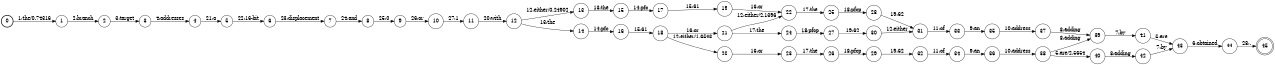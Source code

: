 digraph FST {
rankdir = LR;
size = "8.5,11";
label = "";
center = 1;
orientation = Portrait;
ranksep = "0.4";
nodesep = "0.25";
0 [label = "0", shape = circle, style = bold, fontsize = 14]
	0 -> 1 [label = "1:the/0.74316", fontsize = 14];
1 [label = "1", shape = circle, style = solid, fontsize = 14]
	1 -> 2 [label = "2:branch", fontsize = 14];
2 [label = "2", shape = circle, style = solid, fontsize = 14]
	2 -> 3 [label = "3:target", fontsize = 14];
3 [label = "3", shape = circle, style = solid, fontsize = 14]
	3 -> 4 [label = "4:addresses", fontsize = 14];
4 [label = "4", shape = circle, style = solid, fontsize = 14]
	4 -> 5 [label = "21:a", fontsize = 14];
5 [label = "5", shape = circle, style = solid, fontsize = 14]
	5 -> 6 [label = "22:16-bit", fontsize = 14];
6 [label = "6", shape = circle, style = solid, fontsize = 14]
	6 -> 7 [label = "23:displacement", fontsize = 14];
7 [label = "7", shape = circle, style = solid, fontsize = 14]
	7 -> 8 [label = "24:and", fontsize = 14];
8 [label = "8", shape = circle, style = solid, fontsize = 14]
	8 -> 9 [label = "25:0", fontsize = 14];
9 [label = "9", shape = circle, style = solid, fontsize = 14]
	9 -> 10 [label = "26:or", fontsize = 14];
10 [label = "10", shape = circle, style = solid, fontsize = 14]
	10 -> 11 [label = "27:1", fontsize = 14];
11 [label = "11", shape = circle, style = solid, fontsize = 14]
	11 -> 12 [label = "20:with", fontsize = 14];
12 [label = "12", shape = circle, style = solid, fontsize = 14]
	12 -> 14 [label = "13:the", fontsize = 14];
	12 -> 13 [label = "12:either/0.24902", fontsize = 14];
13 [label = "13", shape = circle, style = solid, fontsize = 14]
	13 -> 15 [label = "13:the", fontsize = 14];
14 [label = "14", shape = circle, style = solid, fontsize = 14]
	14 -> 16 [label = "14:pfc", fontsize = 14];
15 [label = "15", shape = circle, style = solid, fontsize = 14]
	15 -> 17 [label = "14:pfc", fontsize = 14];
16 [label = "16", shape = circle, style = solid, fontsize = 14]
	16 -> 18 [label = "15:61", fontsize = 14];
17 [label = "17", shape = circle, style = solid, fontsize = 14]
	17 -> 19 [label = "15:61", fontsize = 14];
18 [label = "18", shape = circle, style = solid, fontsize = 14]
	18 -> 20 [label = "12:either/1.6543", fontsize = 14];
	18 -> 21 [label = "16:or", fontsize = 14];
19 [label = "19", shape = circle, style = solid, fontsize = 14]
	19 -> 22 [label = "16:or", fontsize = 14];
20 [label = "20", shape = circle, style = solid, fontsize = 14]
	20 -> 23 [label = "16:or", fontsize = 14];
21 [label = "21", shape = circle, style = solid, fontsize = 14]
	21 -> 24 [label = "17:the", fontsize = 14];
	21 -> 22 [label = "12:either/2.1396", fontsize = 14];
22 [label = "22", shape = circle, style = solid, fontsize = 14]
	22 -> 25 [label = "17:the", fontsize = 14];
23 [label = "23", shape = circle, style = solid, fontsize = 14]
	23 -> 26 [label = "17:the", fontsize = 14];
24 [label = "24", shape = circle, style = solid, fontsize = 14]
	24 -> 27 [label = "18:pfcp", fontsize = 14];
25 [label = "25", shape = circle, style = solid, fontsize = 14]
	25 -> 28 [label = "18:pfcp", fontsize = 14];
26 [label = "26", shape = circle, style = solid, fontsize = 14]
	26 -> 29 [label = "18:pfcp", fontsize = 14];
27 [label = "27", shape = circle, style = solid, fontsize = 14]
	27 -> 30 [label = "19:62", fontsize = 14];
28 [label = "28", shape = circle, style = solid, fontsize = 14]
	28 -> 31 [label = "19:62", fontsize = 14];
29 [label = "29", shape = circle, style = solid, fontsize = 14]
	29 -> 32 [label = "19:62", fontsize = 14];
30 [label = "30", shape = circle, style = solid, fontsize = 14]
	30 -> 31 [label = "12:either", fontsize = 14];
31 [label = "31", shape = circle, style = solid, fontsize = 14]
	31 -> 33 [label = "11:of", fontsize = 14];
32 [label = "32", shape = circle, style = solid, fontsize = 14]
	32 -> 34 [label = "11:of", fontsize = 14];
33 [label = "33", shape = circle, style = solid, fontsize = 14]
	33 -> 35 [label = "9:an", fontsize = 14];
34 [label = "34", shape = circle, style = solid, fontsize = 14]
	34 -> 36 [label = "9:an", fontsize = 14];
35 [label = "35", shape = circle, style = solid, fontsize = 14]
	35 -> 37 [label = "10:address", fontsize = 14];
36 [label = "36", shape = circle, style = solid, fontsize = 14]
	36 -> 38 [label = "10:address", fontsize = 14];
37 [label = "37", shape = circle, style = solid, fontsize = 14]
	37 -> 39 [label = "8:adding", fontsize = 14];
38 [label = "38", shape = circle, style = solid, fontsize = 14]
	38 -> 40 [label = "5:are/2.5654", fontsize = 14];
	38 -> 39 [label = "8:adding", fontsize = 14];
39 [label = "39", shape = circle, style = solid, fontsize = 14]
	39 -> 41 [label = "7:by", fontsize = 14];
40 [label = "40", shape = circle, style = solid, fontsize = 14]
	40 -> 42 [label = "8:adding", fontsize = 14];
41 [label = "41", shape = circle, style = solid, fontsize = 14]
	41 -> 43 [label = "5:are", fontsize = 14];
42 [label = "42", shape = circle, style = solid, fontsize = 14]
	42 -> 43 [label = "7:by", fontsize = 14];
43 [label = "43", shape = circle, style = solid, fontsize = 14]
	43 -> 44 [label = "6:obtained", fontsize = 14];
44 [label = "44", shape = circle, style = solid, fontsize = 14]
	44 -> 45 [label = "28:.", fontsize = 14];
45 [label = "45", shape = doublecircle, style = solid, fontsize = 14]
}
